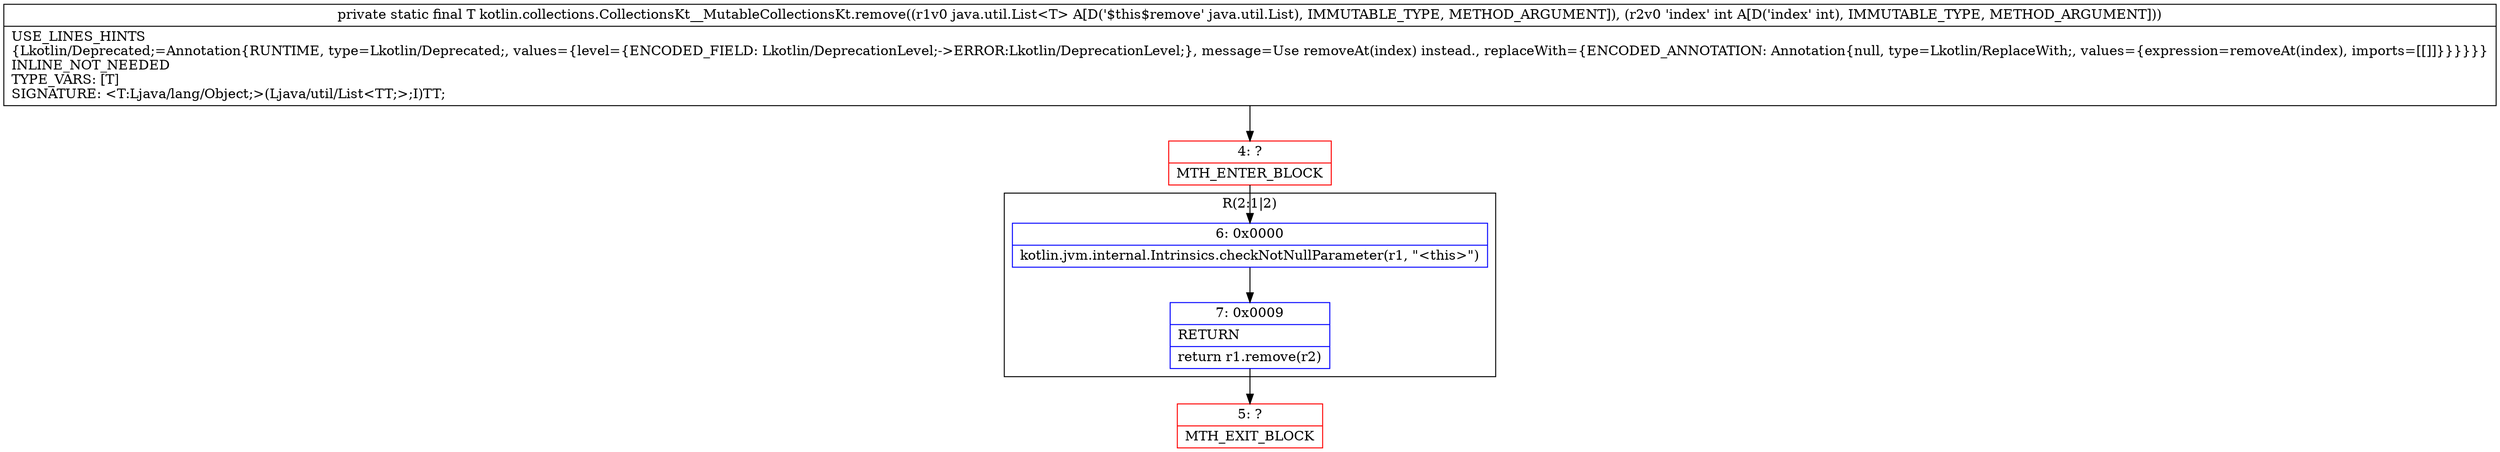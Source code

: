 digraph "CFG forkotlin.collections.CollectionsKt__MutableCollectionsKt.remove(Ljava\/util\/List;I)Ljava\/lang\/Object;" {
subgraph cluster_Region_1661975317 {
label = "R(2:1|2)";
node [shape=record,color=blue];
Node_6 [shape=record,label="{6\:\ 0x0000|kotlin.jvm.internal.Intrinsics.checkNotNullParameter(r1, \"\<this\>\")\l}"];
Node_7 [shape=record,label="{7\:\ 0x0009|RETURN\l|return r1.remove(r2)\l}"];
}
Node_4 [shape=record,color=red,label="{4\:\ ?|MTH_ENTER_BLOCK\l}"];
Node_5 [shape=record,color=red,label="{5\:\ ?|MTH_EXIT_BLOCK\l}"];
MethodNode[shape=record,label="{private static final T kotlin.collections.CollectionsKt__MutableCollectionsKt.remove((r1v0 java.util.List\<T\> A[D('$this$remove' java.util.List), IMMUTABLE_TYPE, METHOD_ARGUMENT]), (r2v0 'index' int A[D('index' int), IMMUTABLE_TYPE, METHOD_ARGUMENT]))  | USE_LINES_HINTS\l\{Lkotlin\/Deprecated;=Annotation\{RUNTIME, type=Lkotlin\/Deprecated;, values=\{level=\{ENCODED_FIELD: Lkotlin\/DeprecationLevel;\-\>ERROR:Lkotlin\/DeprecationLevel;\}, message=Use removeAt(index) instead., replaceWith=\{ENCODED_ANNOTATION: Annotation\{null, type=Lkotlin\/ReplaceWith;, values=\{expression=removeAt(index), imports=[[]]\}\}\}\}\}\}\lINLINE_NOT_NEEDED\lTYPE_VARS: [T]\lSIGNATURE: \<T:Ljava\/lang\/Object;\>(Ljava\/util\/List\<TT;\>;I)TT;\l}"];
MethodNode -> Node_4;Node_6 -> Node_7;
Node_7 -> Node_5;
Node_4 -> Node_6;
}

